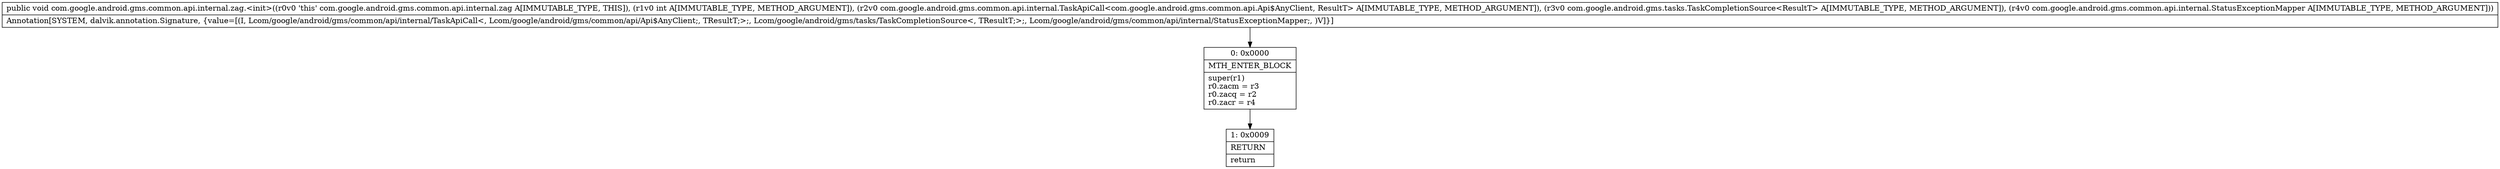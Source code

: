 digraph "CFG forcom.google.android.gms.common.api.internal.zag.\<init\>(ILcom\/google\/android\/gms\/common\/api\/internal\/TaskApiCall;Lcom\/google\/android\/gms\/tasks\/TaskCompletionSource;Lcom\/google\/android\/gms\/common\/api\/internal\/StatusExceptionMapper;)V" {
Node_0 [shape=record,label="{0\:\ 0x0000|MTH_ENTER_BLOCK\l|super(r1)\lr0.zacm = r3\lr0.zacq = r2\lr0.zacr = r4\l}"];
Node_1 [shape=record,label="{1\:\ 0x0009|RETURN\l|return\l}"];
MethodNode[shape=record,label="{public void com.google.android.gms.common.api.internal.zag.\<init\>((r0v0 'this' com.google.android.gms.common.api.internal.zag A[IMMUTABLE_TYPE, THIS]), (r1v0 int A[IMMUTABLE_TYPE, METHOD_ARGUMENT]), (r2v0 com.google.android.gms.common.api.internal.TaskApiCall\<com.google.android.gms.common.api.Api$AnyClient, ResultT\> A[IMMUTABLE_TYPE, METHOD_ARGUMENT]), (r3v0 com.google.android.gms.tasks.TaskCompletionSource\<ResultT\> A[IMMUTABLE_TYPE, METHOD_ARGUMENT]), (r4v0 com.google.android.gms.common.api.internal.StatusExceptionMapper A[IMMUTABLE_TYPE, METHOD_ARGUMENT]))  | Annotation[SYSTEM, dalvik.annotation.Signature, \{value=[(I, Lcom\/google\/android\/gms\/common\/api\/internal\/TaskApiCall\<, Lcom\/google\/android\/gms\/common\/api\/Api$AnyClient;, TResultT;\>;, Lcom\/google\/android\/gms\/tasks\/TaskCompletionSource\<, TResultT;\>;, Lcom\/google\/android\/gms\/common\/api\/internal\/StatusExceptionMapper;, )V]\}]\l}"];
MethodNode -> Node_0;
Node_0 -> Node_1;
}

